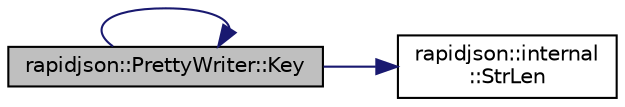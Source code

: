 digraph "rapidjson::PrettyWriter::Key"
{
 // INTERACTIVE_SVG=YES
 // LATEX_PDF_SIZE
  edge [fontname="Helvetica",fontsize="10",labelfontname="Helvetica",labelfontsize="10"];
  node [fontname="Helvetica",fontsize="10",shape=record];
  rankdir="LR";
  Node20 [label="rapidjson::PrettyWriter::Key",height=0.2,width=0.4,color="black", fillcolor="grey75", style="filled", fontcolor="black",tooltip=" "];
  Node20 -> Node20 [color="midnightblue",fontsize="10",style="solid",fontname="Helvetica"];
  Node20 -> Node21 [color="midnightblue",fontsize="10",style="solid",fontname="Helvetica"];
  Node21 [label="rapidjson::internal\l::StrLen",height=0.2,width=0.4,color="black", fillcolor="white", style="filled",URL="$namespacerapidjson_1_1internal.html#abe45d9242ecab3b9b58117961f57dc2f",tooltip="Custom strlen() which works on different character types."];
}
